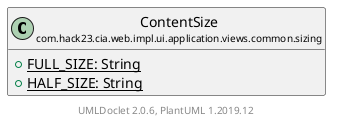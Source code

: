 @startuml
    set namespaceSeparator none
    hide empty fields
    hide empty methods

    class "<size:14>ContentSize\n<size:10>com.hack23.cia.web.impl.ui.application.views.common.sizing" as com.hack23.cia.web.impl.ui.application.views.common.sizing.ContentSize [[ContentSize.html]] {
        {static} +FULL_SIZE: String
        {static} +HALF_SIZE: String
    }

    center footer UMLDoclet 2.0.6, PlantUML 1.2019.12
@enduml
